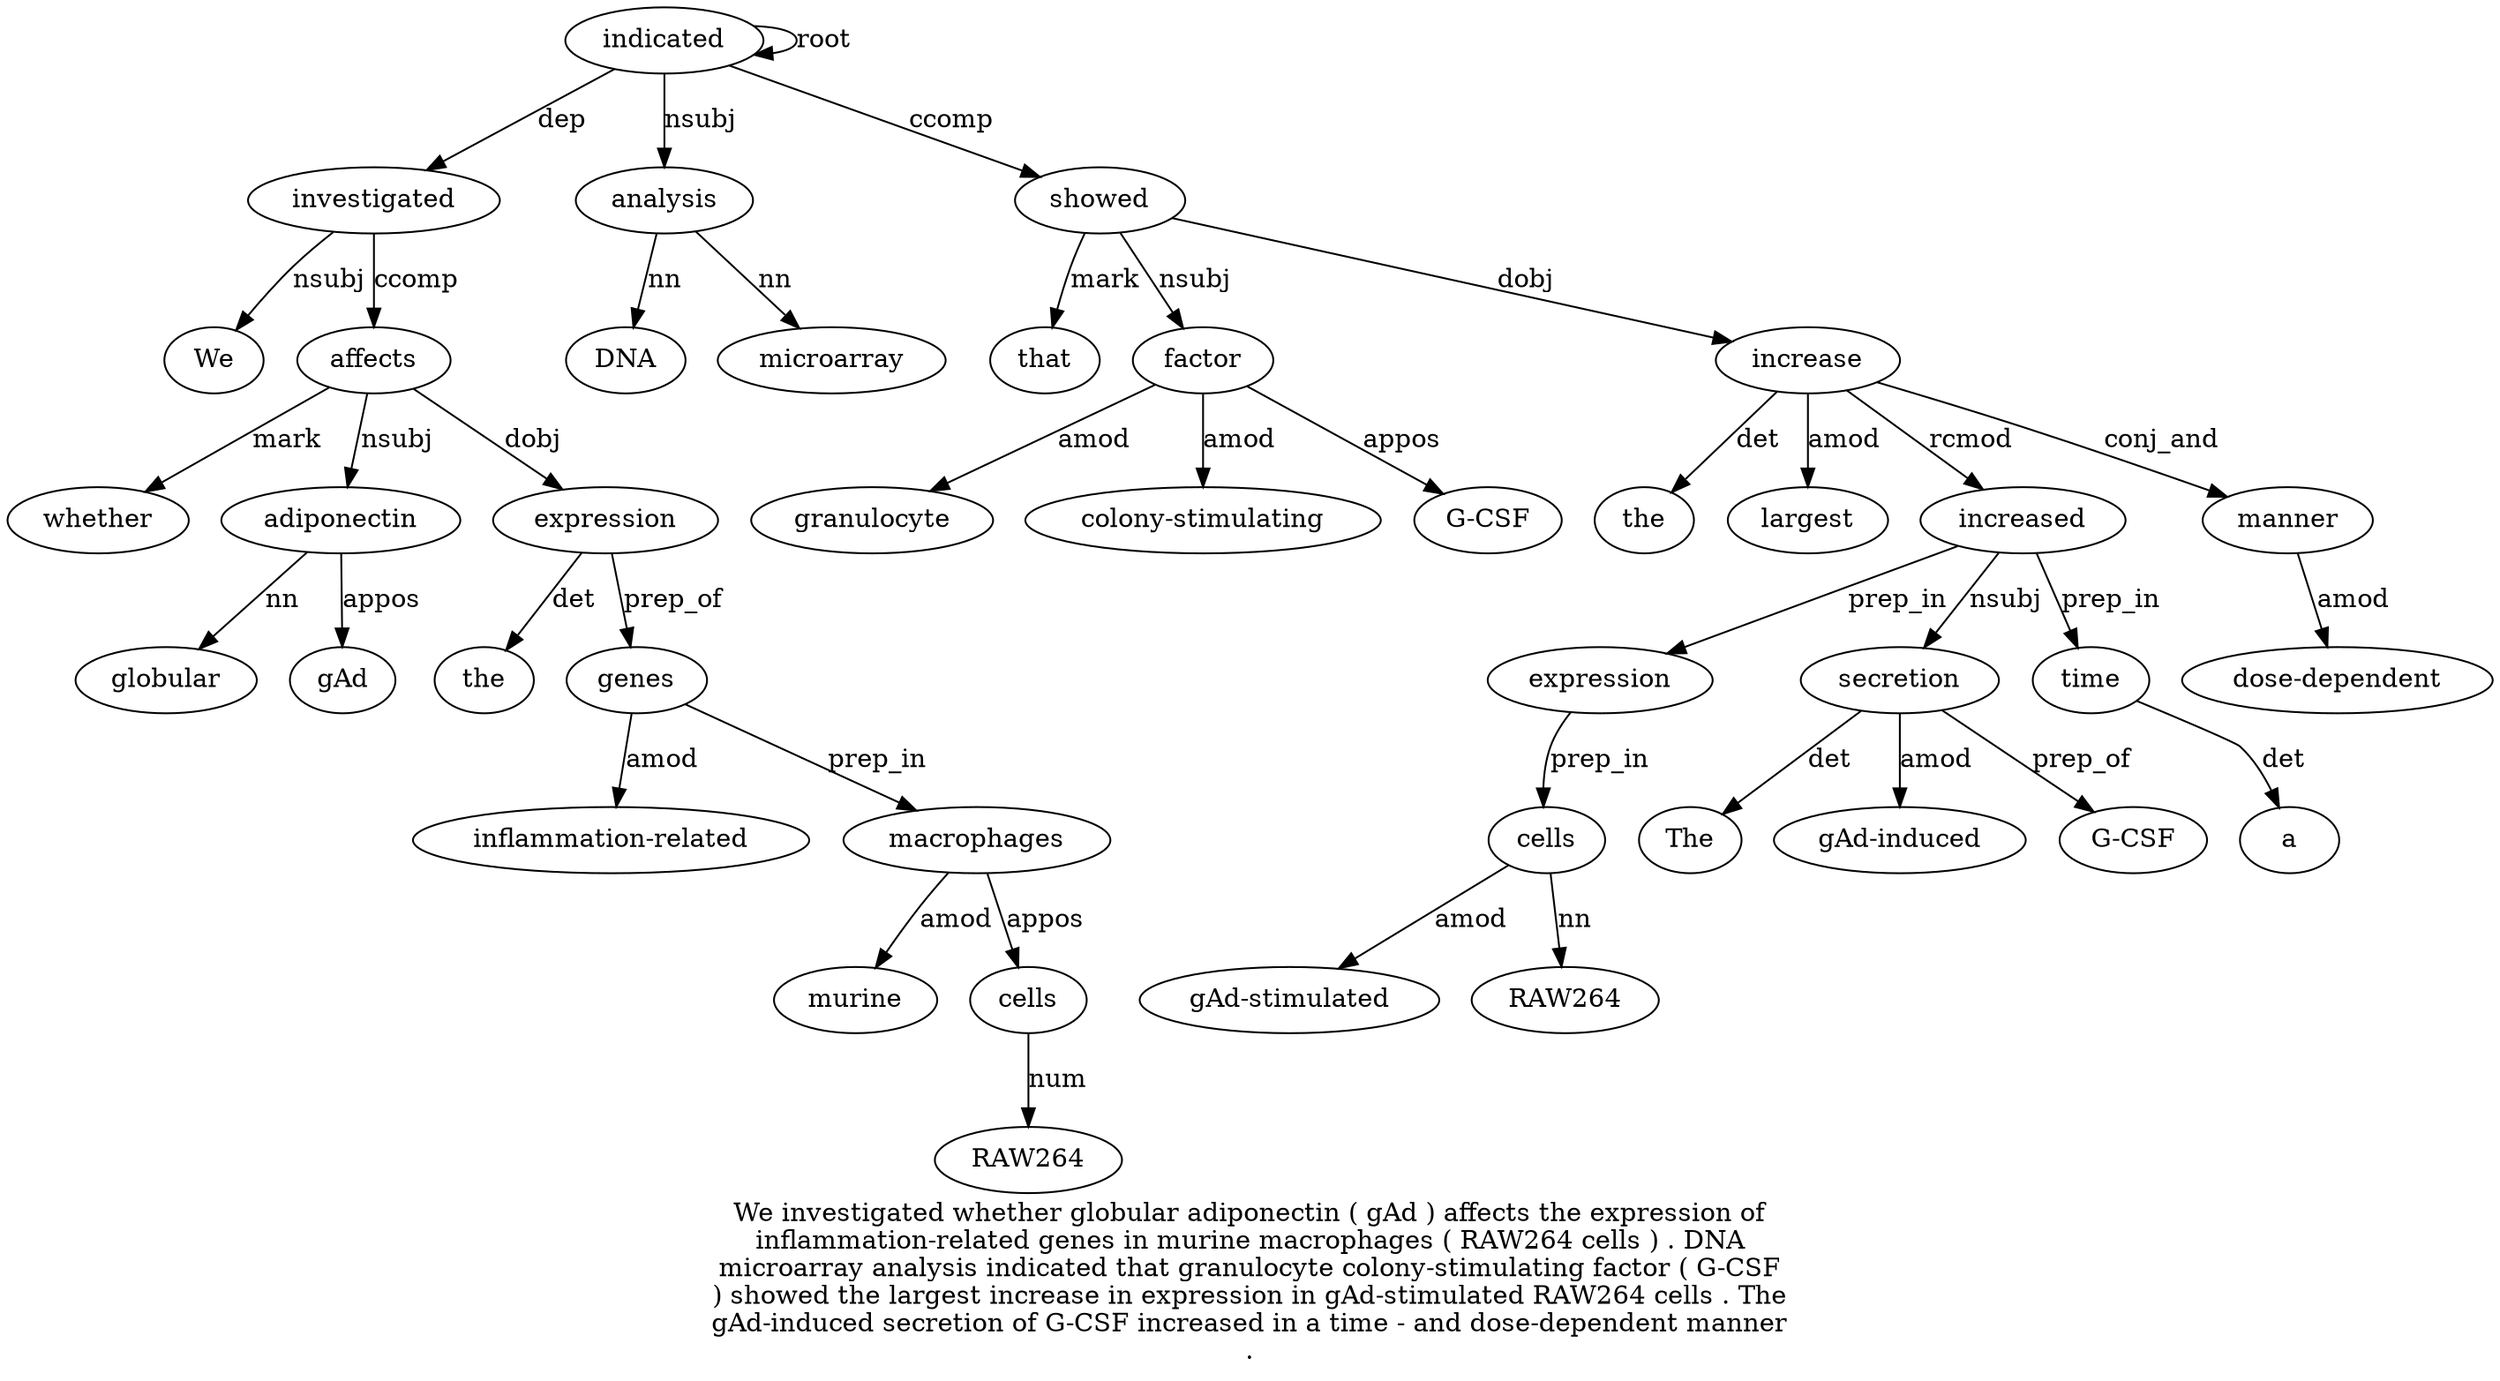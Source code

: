 digraph "We investigated whether globular adiponectin ( gAd ) affects the expression of inflammation-related genes in murine macrophages ( RAW264 cells ) . DNA microarray analysis indicated that granulocyte colony-stimulating factor ( G-CSF ) showed the largest increase in expression in gAd-stimulated RAW264 cells . The gAd-induced secretion of G-CSF increased in a time - and dose-dependent manner ." {
label="We investigated whether globular adiponectin ( gAd ) affects the expression of
inflammation-related genes in murine macrophages ( RAW264 cells ) . DNA
microarray analysis indicated that granulocyte colony-stimulating factor ( G-CSF
) showed the largest increase in expression in gAd-stimulated RAW264 cells . The
gAd-induced secretion of G-CSF increased in a time - and dose-dependent manner
.";
investigated2 [style=filled, fillcolor=white, label=investigated];
We1 [style=filled, fillcolor=white, label=We];
investigated2 -> We1  [label=nsubj];
indicated26 [style=filled, fillcolor=white, label=indicated];
indicated26 -> investigated2  [label=dep];
affects9 [style=filled, fillcolor=white, label=affects];
whether3 [style=filled, fillcolor=white, label=whether];
affects9 -> whether3  [label=mark];
adiponectin5 [style=filled, fillcolor=white, label=adiponectin];
globular4 [style=filled, fillcolor=white, label=globular];
adiponectin5 -> globular4  [label=nn];
affects9 -> adiponectin5  [label=nsubj];
gAd7 [style=filled, fillcolor=white, label=gAd];
adiponectin5 -> gAd7  [label=appos];
investigated2 -> affects9  [label=ccomp];
expression11 [style=filled, fillcolor=white, label=expression];
the10 [style=filled, fillcolor=white, label=the];
expression11 -> the10  [label=det];
affects9 -> expression11  [label=dobj];
genes14 [style=filled, fillcolor=white, label=genes];
"inflammation-related13" [style=filled, fillcolor=white, label="inflammation-related"];
genes14 -> "inflammation-related13"  [label=amod];
expression11 -> genes14  [label=prep_of];
macrophages17 [style=filled, fillcolor=white, label=macrophages];
murine16 [style=filled, fillcolor=white, label=murine];
macrophages17 -> murine16  [label=amod];
genes14 -> macrophages17  [label=prep_in];
cells20 [style=filled, fillcolor=white, label=cells];
RAW26419 [style=filled, fillcolor=white, label=RAW264];
cells20 -> RAW26419  [label=num];
macrophages17 -> cells20  [label=appos];
analysis25 [style=filled, fillcolor=white, label=analysis];
DNA23 [style=filled, fillcolor=white, label=DNA];
analysis25 -> DNA23  [label=nn];
microarray24 [style=filled, fillcolor=white, label=microarray];
analysis25 -> microarray24  [label=nn];
indicated26 -> analysis25  [label=nsubj];
indicated26 -> indicated26  [label=root];
showed34 [style=filled, fillcolor=white, label=showed];
that27 [style=filled, fillcolor=white, label=that];
showed34 -> that27  [label=mark];
factor30 [style=filled, fillcolor=white, label=factor];
granulocyte28 [style=filled, fillcolor=white, label=granulocyte];
factor30 -> granulocyte28  [label=amod];
"colony-stimulating29" [style=filled, fillcolor=white, label="colony-stimulating"];
factor30 -> "colony-stimulating29"  [label=amod];
showed34 -> factor30  [label=nsubj];
"G-CSF32" [style=filled, fillcolor=white, label="G-CSF"];
factor30 -> "G-CSF32"  [label=appos];
indicated26 -> showed34  [label=ccomp];
increase37 [style=filled, fillcolor=white, label=increase];
the35 [style=filled, fillcolor=white, label=the];
increase37 -> the35  [label=det];
largest36 [style=filled, fillcolor=white, label=largest];
increase37 -> largest36  [label=amod];
showed34 -> increase37  [label=dobj];
increased50 [style=filled, fillcolor=white, label=increased];
expression39 [style=filled, fillcolor=white, label=expression];
increased50 -> expression39  [label=prep_in];
cells43 [style=filled, fillcolor=white, label=cells];
"gAd-stimulated41" [style=filled, fillcolor=white, label="gAd-stimulated"];
cells43 -> "gAd-stimulated41"  [label=amod];
RAW264 [style=filled, fillcolor=white, label=RAW264];
cells43 -> RAW264  [label=nn];
expression39 -> cells43  [label=prep_in];
secretion47 [style=filled, fillcolor=white, label=secretion];
The45 [style=filled, fillcolor=white, label=The];
secretion47 -> The45  [label=det];
"gAd-induced46" [style=filled, fillcolor=white, label="gAd-induced"];
secretion47 -> "gAd-induced46"  [label=amod];
increased50 -> secretion47  [label=nsubj];
"G-CSF49" [style=filled, fillcolor=white, label="G-CSF"];
secretion47 -> "G-CSF49"  [label=prep_of];
increase37 -> increased50  [label=rcmod];
time53 [style=filled, fillcolor=white, label=time];
a52 [style=filled, fillcolor=white, label=a];
time53 -> a52  [label=det];
increased50 -> time53  [label=prep_in];
manner57 [style=filled, fillcolor=white, label=manner];
"dose-dependent56" [style=filled, fillcolor=white, label="dose-dependent"];
manner57 -> "dose-dependent56"  [label=amod];
increase37 -> manner57  [label=conj_and];
}
